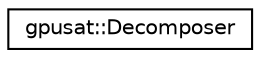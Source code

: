 digraph "Graphical Class Hierarchy"
{
 // INTERACTIVE_SVG=YES
 // LATEX_PDF_SIZE
  edge [fontname="Helvetica",fontsize="10",labelfontname="Helvetica",labelfontsize="10"];
  node [fontname="Helvetica",fontsize="10",shape=record];
  rankdir="LR";
  Node0 [label="gpusat::Decomposer",height=0.2,width=0.4,color="black", fillcolor="white", style="filled",URL="$classgpusat_1_1_decomposer.html",tooltip=" "];
}
